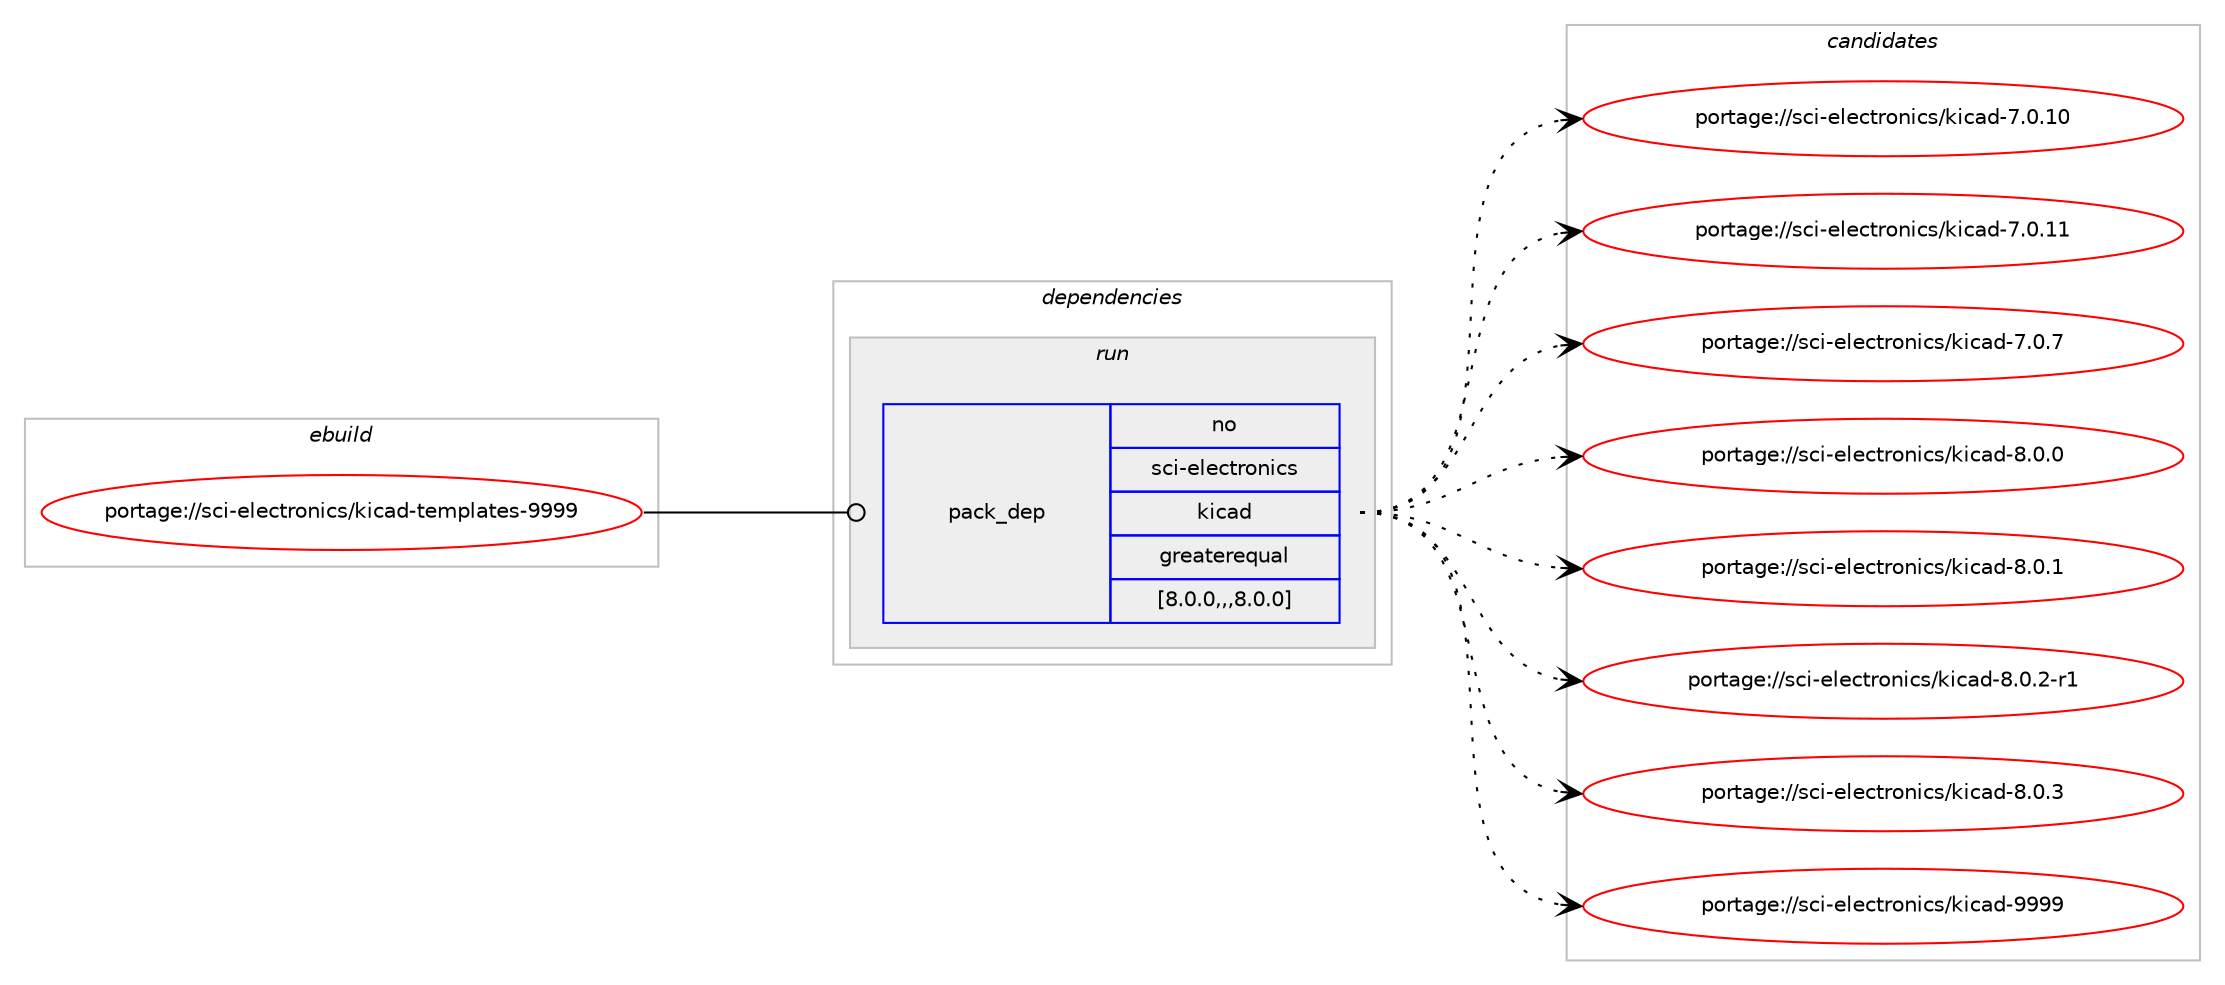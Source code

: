 digraph prolog {

# *************
# Graph options
# *************

newrank=true;
concentrate=true;
compound=true;
graph [rankdir=LR,fontname=Helvetica,fontsize=10,ranksep=1.5];#, ranksep=2.5, nodesep=0.2];
edge  [arrowhead=vee];
node  [fontname=Helvetica,fontsize=10];

# **********
# The ebuild
# **********

subgraph cluster_leftcol {
color=gray;
rank=same;
label=<<i>ebuild</i>>;
id [label="portage://sci-electronics/kicad-templates-9999", color=red, width=4, href="../sci-electronics/kicad-templates-9999.svg"];
}

# ****************
# The dependencies
# ****************

subgraph cluster_midcol {
color=gray;
label=<<i>dependencies</i>>;
subgraph cluster_compile {
fillcolor="#eeeeee";
style=filled;
label=<<i>compile</i>>;
}
subgraph cluster_compileandrun {
fillcolor="#eeeeee";
style=filled;
label=<<i>compile and run</i>>;
}
subgraph cluster_run {
fillcolor="#eeeeee";
style=filled;
label=<<i>run</i>>;
subgraph pack281586 {
dependency386404 [label=<<TABLE BORDER="0" CELLBORDER="1" CELLSPACING="0" CELLPADDING="4" WIDTH="220"><TR><TD ROWSPAN="6" CELLPADDING="30">pack_dep</TD></TR><TR><TD WIDTH="110">no</TD></TR><TR><TD>sci-electronics</TD></TR><TR><TD>kicad</TD></TR><TR><TD>greaterequal</TD></TR><TR><TD>[8.0.0,,,8.0.0]</TD></TR></TABLE>>, shape=none, color=blue];
}
id:e -> dependency386404:w [weight=20,style="solid",arrowhead="odot"];
}
}

# **************
# The candidates
# **************

subgraph cluster_choices {
rank=same;
color=gray;
label=<<i>candidates</i>>;

subgraph choice281586 {
color=black;
nodesep=1;
choice1159910545101108101991161141111101059911547107105999710045554648464948 [label="portage://sci-electronics/kicad-7.0.10", color=red, width=4,href="../sci-electronics/kicad-7.0.10.svg"];
choice1159910545101108101991161141111101059911547107105999710045554648464949 [label="portage://sci-electronics/kicad-7.0.11", color=red, width=4,href="../sci-electronics/kicad-7.0.11.svg"];
choice11599105451011081019911611411111010599115471071059997100455546484655 [label="portage://sci-electronics/kicad-7.0.7", color=red, width=4,href="../sci-electronics/kicad-7.0.7.svg"];
choice11599105451011081019911611411111010599115471071059997100455646484648 [label="portage://sci-electronics/kicad-8.0.0", color=red, width=4,href="../sci-electronics/kicad-8.0.0.svg"];
choice11599105451011081019911611411111010599115471071059997100455646484649 [label="portage://sci-electronics/kicad-8.0.1", color=red, width=4,href="../sci-electronics/kicad-8.0.1.svg"];
choice115991054510110810199116114111110105991154710710599971004556464846504511449 [label="portage://sci-electronics/kicad-8.0.2-r1", color=red, width=4,href="../sci-electronics/kicad-8.0.2-r1.svg"];
choice11599105451011081019911611411111010599115471071059997100455646484651 [label="portage://sci-electronics/kicad-8.0.3", color=red, width=4,href="../sci-electronics/kicad-8.0.3.svg"];
choice115991054510110810199116114111110105991154710710599971004557575757 [label="portage://sci-electronics/kicad-9999", color=red, width=4,href="../sci-electronics/kicad-9999.svg"];
dependency386404:e -> choice1159910545101108101991161141111101059911547107105999710045554648464948:w [style=dotted,weight="100"];
dependency386404:e -> choice1159910545101108101991161141111101059911547107105999710045554648464949:w [style=dotted,weight="100"];
dependency386404:e -> choice11599105451011081019911611411111010599115471071059997100455546484655:w [style=dotted,weight="100"];
dependency386404:e -> choice11599105451011081019911611411111010599115471071059997100455646484648:w [style=dotted,weight="100"];
dependency386404:e -> choice11599105451011081019911611411111010599115471071059997100455646484649:w [style=dotted,weight="100"];
dependency386404:e -> choice115991054510110810199116114111110105991154710710599971004556464846504511449:w [style=dotted,weight="100"];
dependency386404:e -> choice11599105451011081019911611411111010599115471071059997100455646484651:w [style=dotted,weight="100"];
dependency386404:e -> choice115991054510110810199116114111110105991154710710599971004557575757:w [style=dotted,weight="100"];
}
}

}
